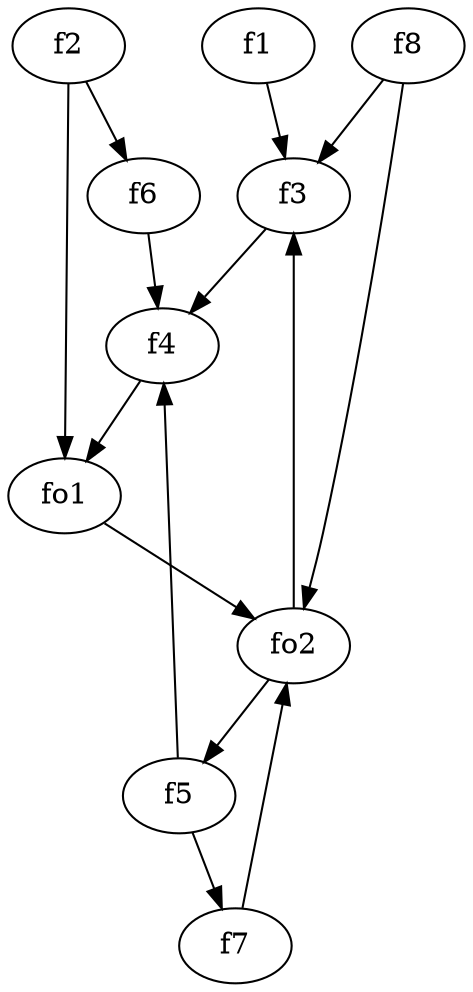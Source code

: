 strict digraph  {
f1;
f2;
f3;
f4;
f5;
f6;
f7;
f8;
fo1;
fo2;
f1 -> f3  [weight=2];
f2 -> f6  [weight=2];
f2 -> fo1  [weight=2];
f3 -> f4  [weight=2];
f4 -> fo1  [weight=2];
f5 -> f4  [weight=2];
f5 -> f7  [weight=2];
f6 -> f4  [weight=2];
f7 -> fo2  [weight=2];
f8 -> fo2  [weight=2];
f8 -> f3  [weight=2];
fo1 -> fo2  [weight=2];
fo2 -> f5  [weight=2];
fo2 -> f3  [weight=2];
}
